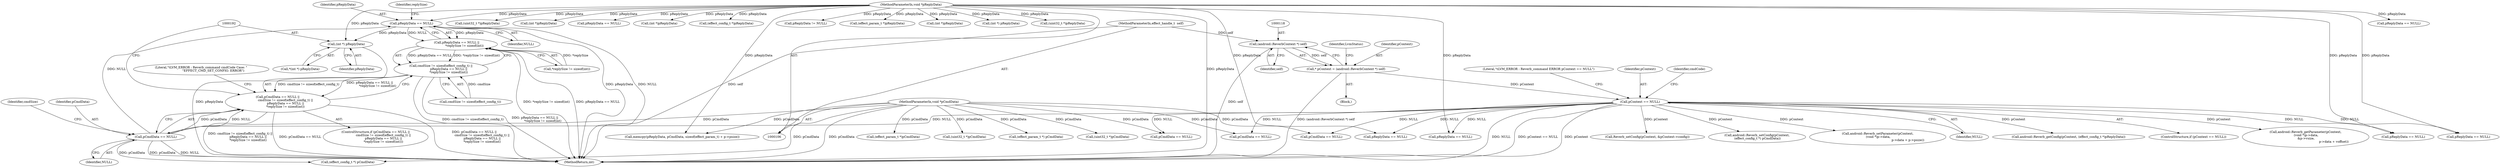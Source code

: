 digraph "0_Android_aeea52da00d210587fb3ed895de3d5f2e0264c88_6@pointer" {
"1000175" [label="(Call,pReplyData == NULL)"];
"1000112" [label="(MethodParameterIn,void *pReplyData)"];
"1000166" [label="(Call,pCmdData == NULL)"];
"1000110" [label="(MethodParameterIn,void *pCmdData)"];
"1000127" [label="(Call,pContext == NULL)"];
"1000115" [label="(Call,* pContext = (android::ReverbContext *) self)"];
"1000117" [label="(Call,(android::ReverbContext *) self)"];
"1000107" [label="(MethodParameterIn,effect_handle_t  self)"];
"1000174" [label="(Call,pReplyData == NULL ||\n                *replySize != sizeof(int))"];
"1000169" [label="(Call,cmdSize != sizeof(effect_config_t) ||\n                pReplyData == NULL ||\n                *replySize != sizeof(int))"];
"1000165" [label="(Call,pCmdData == NULL ||\n                cmdSize != sizeof(effect_config_t) ||\n                pReplyData == NULL ||\n                *replySize != sizeof(int))"];
"1000191" [label="(Call,(int *) pReplyData)"];
"1000224" [label="(Call,Reverb_setConfig(pContext, &pContext->config))"];
"1000116" [label="(Identifier,pContext)"];
"1000190" [label="(Call,*(int *) pReplyData)"];
"1000124" [label="(Identifier,LvmStatus)"];
"1000177" [label="(Identifier,NULL)"];
"1000532" [label="(Call,pReplyData != NULL)"];
"1000267" [label="(Call,(effect_param_t *)pCmdData)"];
"1000336" [label="(Call,pCmdData == NULL)"];
"1000194" [label="(Call,android::Reverb_setConfig(pContext,\n (effect_config_t *) pCmdData))"];
"1000128" [label="(Identifier,pContext)"];
"1000137" [label="(Identifier,cmdCode)"];
"1000348" [label="(Call,pReplyData == NULL)"];
"1000168" [label="(Identifier,NULL)"];
"1000641" [label="(MethodReturn,int)"];
"1000581" [label="(Call,(uint32_t *)pReplyData)"];
"1000203" [label="(Call,pReplyData == NULL)"];
"1000383" [label="(Call,(int *)pReplyData)"];
"1000166" [label="(Call,pCmdData == NULL)"];
"1000115" [label="(Call,* pContext = (android::ReverbContext *) self)"];
"1000247" [label="(Call,pReplyData == NULL)"];
"1000386" [label="(Call,android::Reverb_setParameter(pContext,\n (void *)p->data,\n                                                              p->data + p->psize))"];
"1000119" [label="(Identifier,self)"];
"1000174" [label="(Call,pReplyData == NULL ||\n                *replySize != sizeof(int))"];
"1000164" [label="(ControlStructure,if (pCmdData == NULL ||\n                cmdSize != sizeof(effect_config_t) ||\n                pReplyData == NULL ||\n                *replySize != sizeof(int)))"];
"1000191" [label="(Call,(int *) pReplyData)"];
"1000142" [label="(Call,pReplyData == NULL)"];
"1000503" [label="(Call,(int *)pReplyData)"];
"1000110" [label="(MethodParameterIn,void *pCmdData)"];
"1000219" [label="(Call,(effect_config_t *)pReplyData)"];
"1000129" [label="(Identifier,NULL)"];
"1000171" [label="(Identifier,cmdSize)"];
"1000217" [label="(Call,android::Reverb_getConfig(pContext, (effect_config_t *)pReplyData))"];
"1000127" [label="(Call,pContext == NULL)"];
"1000475" [label="(Call,pReplyData == NULL)"];
"1000126" [label="(ControlStructure,if (pContext == NULL))"];
"1000178" [label="(Call,*replySize != sizeof(int))"];
"1000281" [label="(Call,(effect_param_t *)pReplyData)"];
"1000117" [label="(Call,(android::ReverbContext *) self)"];
"1000176" [label="(Identifier,pReplyData)"];
"1000107" [label="(MethodParameterIn,effect_handle_t  self)"];
"1000170" [label="(Call,cmdSize != sizeof(effect_config_t))"];
"1000112" [label="(MethodParameterIn,void *pReplyData)"];
"1000432" [label="(Call,(int *)pReplyData)"];
"1000235" [label="(Call,pCmdData == NULL)"];
"1000516" [label="(Call,pCmdData == NULL)"];
"1000158" [label="(Call,(int *) pReplyData)"];
"1000175" [label="(Call,pReplyData == NULL)"];
"1000196" [label="(Call,(effect_config_t *) pCmdData)"];
"1000180" [label="(Identifier,replySize)"];
"1000113" [label="(Block,)"];
"1000132" [label="(Literal,\"\tLVM_ERROR : Reverb_command ERROR pContext == NULL\")"];
"1000545" [label="(Call,(uint32_t *)pCmdData)"];
"1000304" [label="(Call,android::Reverb_getParameter(pContext,\n (void *)p->data,\n &p->vsize,\n                                                          p->data + voffset))"];
"1000365" [label="(Call,(effect_param_t *) pCmdData)"];
"1000572" [label="(Call,(uint32_t *)pReplyData)"];
"1000404" [label="(Call,pReplyData == NULL)"];
"1000562" [label="(Call,(uint32_t *)pCmdData)"];
"1000193" [label="(Identifier,pReplyData)"];
"1000270" [label="(Call,memcpy(pReplyData, pCmdData, sizeof(effect_param_t) + p->psize))"];
"1000167" [label="(Identifier,pCmdData)"];
"1000185" [label="(Literal,\"\tLVM_ERROR : Reverb_command cmdCode Case: \"\n                         \"EFFECT_CMD_SET_CONFIG: ERROR\")"];
"1000169" [label="(Call,cmdSize != sizeof(effect_config_t) ||\n                pReplyData == NULL ||\n                *replySize != sizeof(int))"];
"1000165" [label="(Call,pCmdData == NULL ||\n                cmdSize != sizeof(effect_config_t) ||\n                pReplyData == NULL ||\n                *replySize != sizeof(int))"];
"1000175" -> "1000174"  [label="AST: "];
"1000175" -> "1000177"  [label="CFG: "];
"1000176" -> "1000175"  [label="AST: "];
"1000177" -> "1000175"  [label="AST: "];
"1000180" -> "1000175"  [label="CFG: "];
"1000174" -> "1000175"  [label="CFG: "];
"1000175" -> "1000641"  [label="DDG: pReplyData"];
"1000175" -> "1000641"  [label="DDG: NULL"];
"1000175" -> "1000174"  [label="DDG: pReplyData"];
"1000175" -> "1000174"  [label="DDG: NULL"];
"1000112" -> "1000175"  [label="DDG: pReplyData"];
"1000166" -> "1000175"  [label="DDG: NULL"];
"1000175" -> "1000191"  [label="DDG: pReplyData"];
"1000112" -> "1000106"  [label="AST: "];
"1000112" -> "1000641"  [label="DDG: pReplyData"];
"1000112" -> "1000142"  [label="DDG: pReplyData"];
"1000112" -> "1000158"  [label="DDG: pReplyData"];
"1000112" -> "1000191"  [label="DDG: pReplyData"];
"1000112" -> "1000203"  [label="DDG: pReplyData"];
"1000112" -> "1000219"  [label="DDG: pReplyData"];
"1000112" -> "1000247"  [label="DDG: pReplyData"];
"1000112" -> "1000270"  [label="DDG: pReplyData"];
"1000112" -> "1000281"  [label="DDG: pReplyData"];
"1000112" -> "1000348"  [label="DDG: pReplyData"];
"1000112" -> "1000383"  [label="DDG: pReplyData"];
"1000112" -> "1000404"  [label="DDG: pReplyData"];
"1000112" -> "1000432"  [label="DDG: pReplyData"];
"1000112" -> "1000475"  [label="DDG: pReplyData"];
"1000112" -> "1000503"  [label="DDG: pReplyData"];
"1000112" -> "1000532"  [label="DDG: pReplyData"];
"1000112" -> "1000572"  [label="DDG: pReplyData"];
"1000112" -> "1000581"  [label="DDG: pReplyData"];
"1000166" -> "1000165"  [label="AST: "];
"1000166" -> "1000168"  [label="CFG: "];
"1000167" -> "1000166"  [label="AST: "];
"1000168" -> "1000166"  [label="AST: "];
"1000171" -> "1000166"  [label="CFG: "];
"1000165" -> "1000166"  [label="CFG: "];
"1000166" -> "1000641"  [label="DDG: NULL"];
"1000166" -> "1000641"  [label="DDG: pCmdData"];
"1000166" -> "1000165"  [label="DDG: pCmdData"];
"1000166" -> "1000165"  [label="DDG: NULL"];
"1000110" -> "1000166"  [label="DDG: pCmdData"];
"1000127" -> "1000166"  [label="DDG: NULL"];
"1000166" -> "1000196"  [label="DDG: pCmdData"];
"1000110" -> "1000106"  [label="AST: "];
"1000110" -> "1000641"  [label="DDG: pCmdData"];
"1000110" -> "1000196"  [label="DDG: pCmdData"];
"1000110" -> "1000235"  [label="DDG: pCmdData"];
"1000110" -> "1000267"  [label="DDG: pCmdData"];
"1000110" -> "1000270"  [label="DDG: pCmdData"];
"1000110" -> "1000336"  [label="DDG: pCmdData"];
"1000110" -> "1000365"  [label="DDG: pCmdData"];
"1000110" -> "1000516"  [label="DDG: pCmdData"];
"1000110" -> "1000545"  [label="DDG: pCmdData"];
"1000110" -> "1000562"  [label="DDG: pCmdData"];
"1000127" -> "1000126"  [label="AST: "];
"1000127" -> "1000129"  [label="CFG: "];
"1000128" -> "1000127"  [label="AST: "];
"1000129" -> "1000127"  [label="AST: "];
"1000132" -> "1000127"  [label="CFG: "];
"1000137" -> "1000127"  [label="CFG: "];
"1000127" -> "1000641"  [label="DDG: NULL"];
"1000127" -> "1000641"  [label="DDG: pContext == NULL"];
"1000127" -> "1000641"  [label="DDG: pContext"];
"1000115" -> "1000127"  [label="DDG: pContext"];
"1000127" -> "1000142"  [label="DDG: NULL"];
"1000127" -> "1000194"  [label="DDG: pContext"];
"1000127" -> "1000203"  [label="DDG: NULL"];
"1000127" -> "1000217"  [label="DDG: pContext"];
"1000127" -> "1000224"  [label="DDG: pContext"];
"1000127" -> "1000235"  [label="DDG: NULL"];
"1000127" -> "1000304"  [label="DDG: pContext"];
"1000127" -> "1000336"  [label="DDG: NULL"];
"1000127" -> "1000386"  [label="DDG: pContext"];
"1000127" -> "1000404"  [label="DDG: NULL"];
"1000127" -> "1000475"  [label="DDG: NULL"];
"1000127" -> "1000516"  [label="DDG: NULL"];
"1000115" -> "1000113"  [label="AST: "];
"1000115" -> "1000117"  [label="CFG: "];
"1000116" -> "1000115"  [label="AST: "];
"1000117" -> "1000115"  [label="AST: "];
"1000124" -> "1000115"  [label="CFG: "];
"1000115" -> "1000641"  [label="DDG: (android::ReverbContext *) self"];
"1000117" -> "1000115"  [label="DDG: self"];
"1000117" -> "1000119"  [label="CFG: "];
"1000118" -> "1000117"  [label="AST: "];
"1000119" -> "1000117"  [label="AST: "];
"1000117" -> "1000641"  [label="DDG: self"];
"1000107" -> "1000117"  [label="DDG: self"];
"1000107" -> "1000106"  [label="AST: "];
"1000107" -> "1000641"  [label="DDG: self"];
"1000174" -> "1000169"  [label="AST: "];
"1000174" -> "1000178"  [label="CFG: "];
"1000178" -> "1000174"  [label="AST: "];
"1000169" -> "1000174"  [label="CFG: "];
"1000174" -> "1000641"  [label="DDG: *replySize != sizeof(int)"];
"1000174" -> "1000641"  [label="DDG: pReplyData == NULL"];
"1000174" -> "1000169"  [label="DDG: pReplyData == NULL"];
"1000174" -> "1000169"  [label="DDG: *replySize != sizeof(int)"];
"1000178" -> "1000174"  [label="DDG: *replySize"];
"1000169" -> "1000165"  [label="AST: "];
"1000169" -> "1000170"  [label="CFG: "];
"1000170" -> "1000169"  [label="AST: "];
"1000165" -> "1000169"  [label="CFG: "];
"1000169" -> "1000641"  [label="DDG: cmdSize != sizeof(effect_config_t)"];
"1000169" -> "1000641"  [label="DDG: pReplyData == NULL ||\n                *replySize != sizeof(int)"];
"1000169" -> "1000165"  [label="DDG: cmdSize != sizeof(effect_config_t)"];
"1000169" -> "1000165"  [label="DDG: pReplyData == NULL ||\n                *replySize != sizeof(int)"];
"1000170" -> "1000169"  [label="DDG: cmdSize"];
"1000165" -> "1000164"  [label="AST: "];
"1000185" -> "1000165"  [label="CFG: "];
"1000192" -> "1000165"  [label="CFG: "];
"1000165" -> "1000641"  [label="DDG: cmdSize != sizeof(effect_config_t) ||\n                pReplyData == NULL ||\n                *replySize != sizeof(int)"];
"1000165" -> "1000641"  [label="DDG: pCmdData == NULL"];
"1000165" -> "1000641"  [label="DDG: pCmdData == NULL ||\n                cmdSize != sizeof(effect_config_t) ||\n                pReplyData == NULL ||\n                *replySize != sizeof(int)"];
"1000191" -> "1000190"  [label="AST: "];
"1000191" -> "1000193"  [label="CFG: "];
"1000192" -> "1000191"  [label="AST: "];
"1000193" -> "1000191"  [label="AST: "];
"1000190" -> "1000191"  [label="CFG: "];
"1000191" -> "1000641"  [label="DDG: pReplyData"];
}
